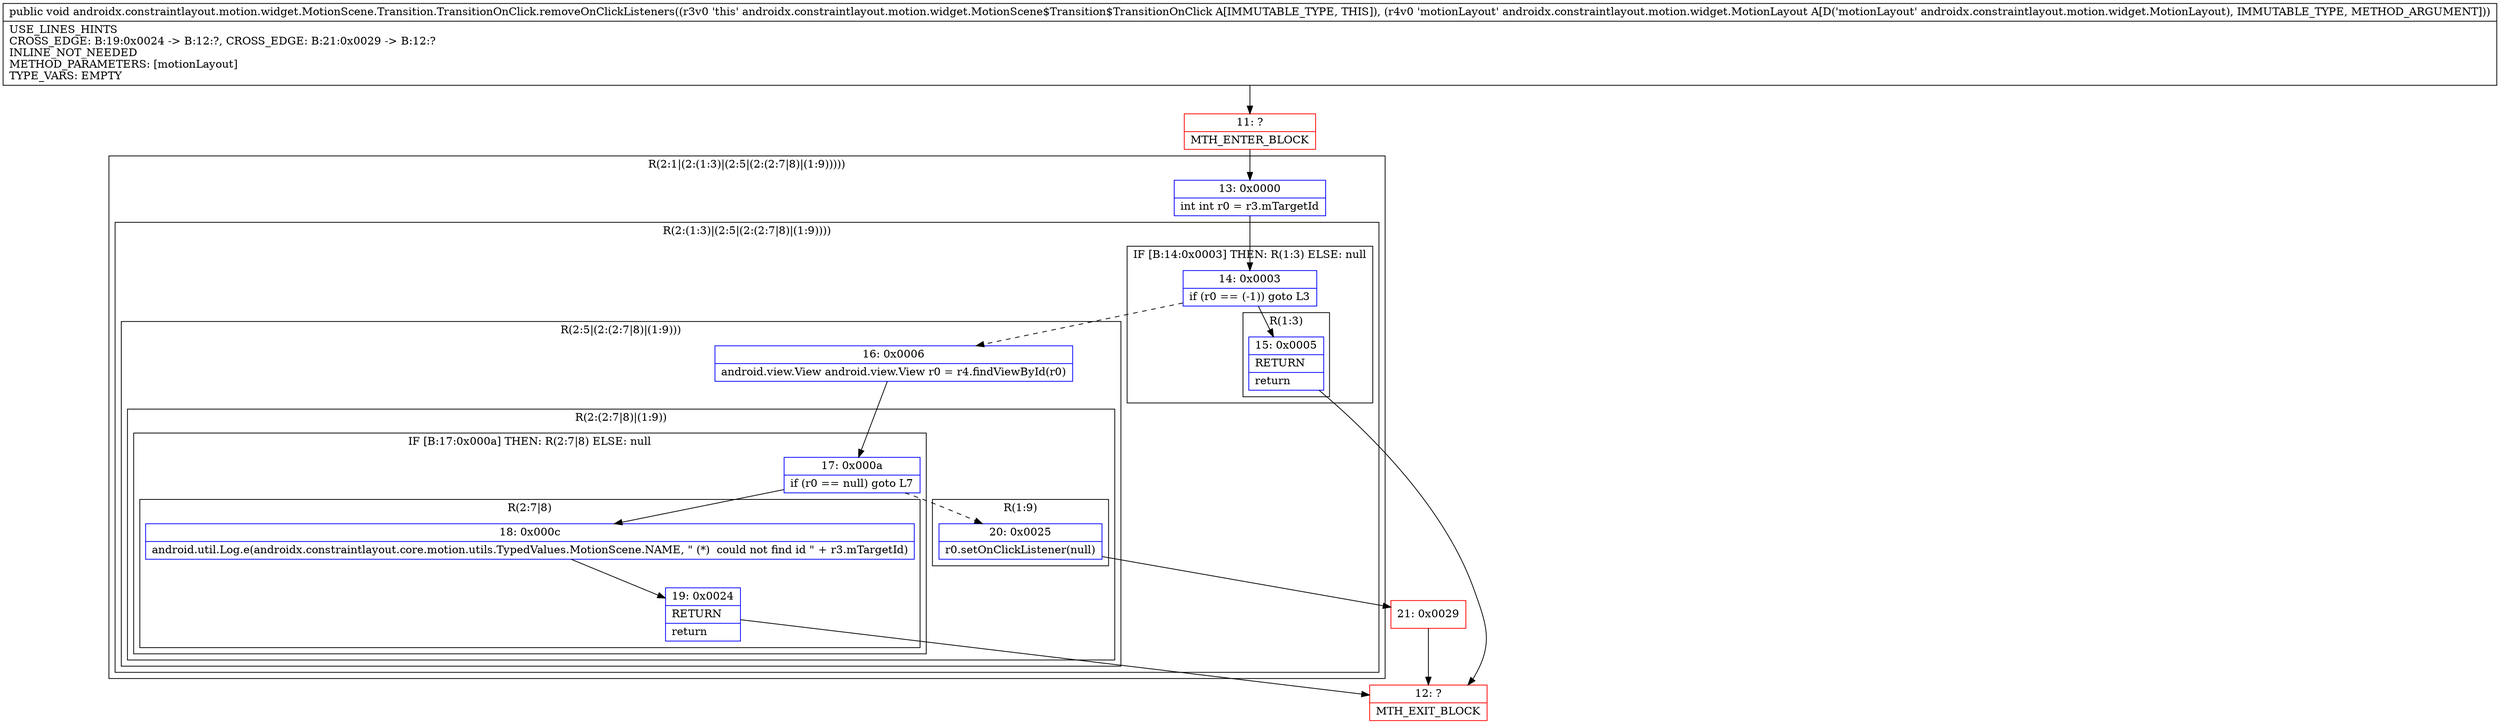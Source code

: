 digraph "CFG forandroidx.constraintlayout.motion.widget.MotionScene.Transition.TransitionOnClick.removeOnClickListeners(Landroidx\/constraintlayout\/motion\/widget\/MotionLayout;)V" {
subgraph cluster_Region_586320063 {
label = "R(2:1|(2:(1:3)|(2:5|(2:(2:7|8)|(1:9)))))";
node [shape=record,color=blue];
Node_13 [shape=record,label="{13\:\ 0x0000|int int r0 = r3.mTargetId\l}"];
subgraph cluster_Region_2033280982 {
label = "R(2:(1:3)|(2:5|(2:(2:7|8)|(1:9))))";
node [shape=record,color=blue];
subgraph cluster_IfRegion_1811822183 {
label = "IF [B:14:0x0003] THEN: R(1:3) ELSE: null";
node [shape=record,color=blue];
Node_14 [shape=record,label="{14\:\ 0x0003|if (r0 == (\-1)) goto L3\l}"];
subgraph cluster_Region_988767514 {
label = "R(1:3)";
node [shape=record,color=blue];
Node_15 [shape=record,label="{15\:\ 0x0005|RETURN\l|return\l}"];
}
}
subgraph cluster_Region_1630528261 {
label = "R(2:5|(2:(2:7|8)|(1:9)))";
node [shape=record,color=blue];
Node_16 [shape=record,label="{16\:\ 0x0006|android.view.View android.view.View r0 = r4.findViewById(r0)\l}"];
subgraph cluster_Region_1888975096 {
label = "R(2:(2:7|8)|(1:9))";
node [shape=record,color=blue];
subgraph cluster_IfRegion_50420705 {
label = "IF [B:17:0x000a] THEN: R(2:7|8) ELSE: null";
node [shape=record,color=blue];
Node_17 [shape=record,label="{17\:\ 0x000a|if (r0 == null) goto L7\l}"];
subgraph cluster_Region_189818625 {
label = "R(2:7|8)";
node [shape=record,color=blue];
Node_18 [shape=record,label="{18\:\ 0x000c|android.util.Log.e(androidx.constraintlayout.core.motion.utils.TypedValues.MotionScene.NAME, \" (*)  could not find id \" + r3.mTargetId)\l}"];
Node_19 [shape=record,label="{19\:\ 0x0024|RETURN\l|return\l}"];
}
}
subgraph cluster_Region_889228366 {
label = "R(1:9)";
node [shape=record,color=blue];
Node_20 [shape=record,label="{20\:\ 0x0025|r0.setOnClickListener(null)\l}"];
}
}
}
}
}
Node_11 [shape=record,color=red,label="{11\:\ ?|MTH_ENTER_BLOCK\l}"];
Node_12 [shape=record,color=red,label="{12\:\ ?|MTH_EXIT_BLOCK\l}"];
Node_21 [shape=record,color=red,label="{21\:\ 0x0029}"];
MethodNode[shape=record,label="{public void androidx.constraintlayout.motion.widget.MotionScene.Transition.TransitionOnClick.removeOnClickListeners((r3v0 'this' androidx.constraintlayout.motion.widget.MotionScene$Transition$TransitionOnClick A[IMMUTABLE_TYPE, THIS]), (r4v0 'motionLayout' androidx.constraintlayout.motion.widget.MotionLayout A[D('motionLayout' androidx.constraintlayout.motion.widget.MotionLayout), IMMUTABLE_TYPE, METHOD_ARGUMENT]))  | USE_LINES_HINTS\lCROSS_EDGE: B:19:0x0024 \-\> B:12:?, CROSS_EDGE: B:21:0x0029 \-\> B:12:?\lINLINE_NOT_NEEDED\lMETHOD_PARAMETERS: [motionLayout]\lTYPE_VARS: EMPTY\l}"];
MethodNode -> Node_11;Node_13 -> Node_14;
Node_14 -> Node_15;
Node_14 -> Node_16[style=dashed];
Node_15 -> Node_12;
Node_16 -> Node_17;
Node_17 -> Node_18;
Node_17 -> Node_20[style=dashed];
Node_18 -> Node_19;
Node_19 -> Node_12;
Node_20 -> Node_21;
Node_11 -> Node_13;
Node_21 -> Node_12;
}


